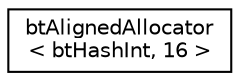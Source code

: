 digraph "Graphical Class Hierarchy"
{
  edge [fontname="Helvetica",fontsize="10",labelfontname="Helvetica",labelfontsize="10"];
  node [fontname="Helvetica",fontsize="10",shape=record];
  rankdir="LR";
  Node1 [label="btAlignedAllocator\l\< btHashInt, 16 \>",height=0.2,width=0.4,color="black", fillcolor="white", style="filled",URL="$classbt_aligned_allocator.html"];
}
